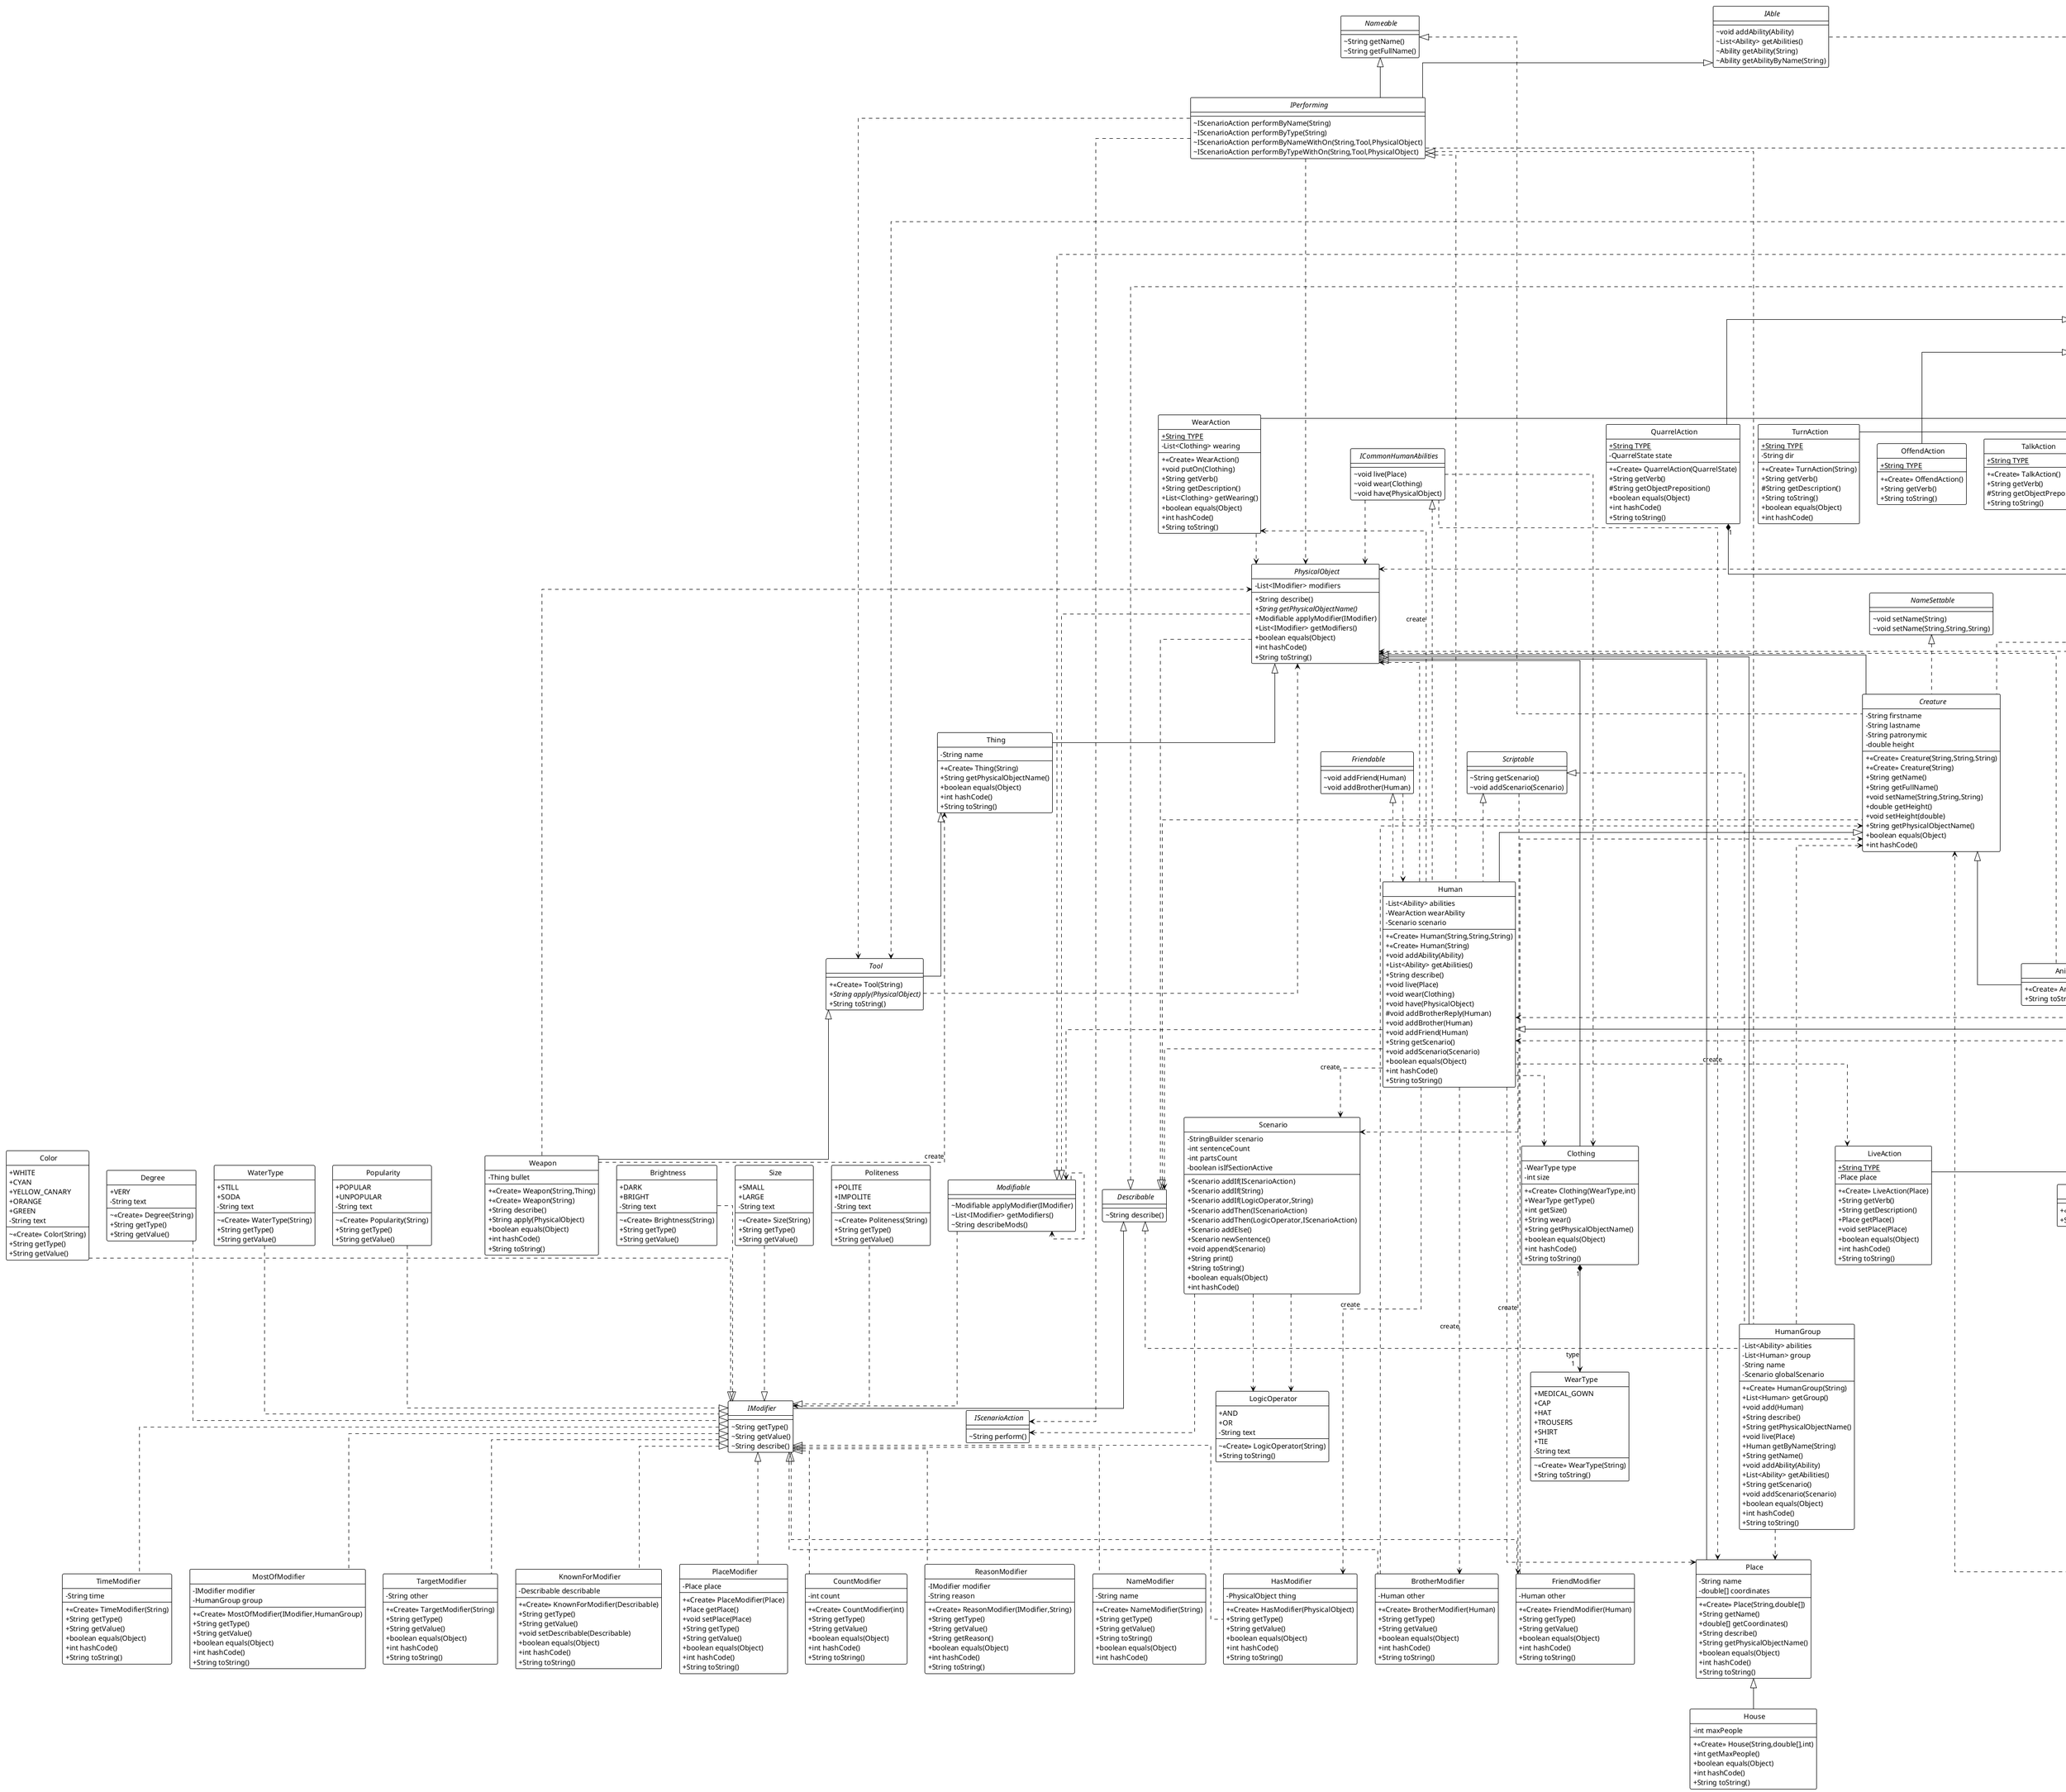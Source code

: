 @startuml

!theme plain
top to bottom direction
skinparam linetype ortho
skinparam classAttributeIconSize 0
skinparam CircledCharacterFontSize 0
skinparam CircledCharacterRadius 0


class Musician {
+ <<Create>> Musician(String,String,String)
+ <<Create>> Musician(String)
+ String getProfessionName()
+ String play()
+ String toString()
}
class PlaceModifier {
- Place place
+ <<Create>> PlaceModifier(Place)
+ Place getPlace()
+ void setPlace(Place)
+ String getType()
+ String getValue()
+ boolean equals(Object)
+ int hashCode()
+ String toString()
}
class WearAction {
+ {static} String TYPE
- List<Clothing> wearing
+ <<Create>> WearAction()
+ void putOn(Clothing)
+ String getVerb()
+ String getDescription()
+ List<Clothing> getWearing()
+ boolean equals(Object)
+ int hashCode()
+ String toString()
}
class TurnAction {
+ {static} String TYPE
- String dir
+ <<Create>> TurnAction(String)
+ String getVerb()
# String getDescription()
+ String toString()
+ boolean equals(Object)
+ int hashCode()
}
class OffendAction {
+ {static} String TYPE
+ <<Create>> OffendAction()
+ String getVerb()
+ String toString()
}
class TalkAction {
+ {static} String TYPE
+ <<Create>> TalkAction()
+ String getVerb()
# String getObjectPreposition()
+ String toString()
}
enum LogicOperator {
+  AND
+  OR
- String text
~ <<Create>> LogicOperator(String)
+ String toString()
}
class SeeAction {
+ {static} String TYPE
+ <<Create>> SeeAction()
+ String getVerb()
+ String toString()
}
abstract class Ability {
- List<IModifier> modifiers
- String abilityType
- String abilityName
# <<Create>> Ability(String,String)
# <<Create>> Ability(String)
# {abstract}String getVerb()
# String getDescription()
# String getObjectPreposition()
+ String perform()
+ String performWithOn(Tool,PhysicalObject)
+ String describe()
+ Modifiable applyModifier(IModifier)
+ List<IModifier> getModifiers()
+ String getAbilityType()
+ String getAbilityName()
+ void setAbilityName(String)
+ boolean equals(Object)
+ int hashCode()
}
class CountModifier {
- int count
+ <<Create>> CountModifier(int)
+ String getType()
+ String getValue()
+ boolean equals(Object)
+ int hashCode()
+ String toString()
}
class BrotherModifier {
- Human other
+ <<Create>> BrotherModifier(Human)
+ String getType()
+ String getValue()
+ boolean equals(Object)
+ int hashCode()
+ String toString()
}
enum Illness {
+  SOME_ILLNESS
+  ANY
- String commonName
~ <<Create>> Illness(String)
~ <<Create>> Illness()
+ String toString()
}
class Artist {
+ <<Create>> Artist(String,String,String)
+ <<Create>> Artist(String)
+ String getProfessionName()
+ String draw()
+ String toString()
}
class Thing {
- String name
+ <<Create>> Thing(String)
+ String getPhysicalObjectName()
+ boolean equals(Object)
+ int hashCode()
+ String toString()
}
enum Color {
+  WHITE
+  CYAN
+  YELLOW_CANARY
+  ORANGE
+  GREEN
- String text
~ <<Create>> Color(String)
+ String getType()
+ String getValue()
}
class SongAction {
+ {static} String TYPE
+ <<Create>> SongAction()
+ String getVerb()
+ String toString()
}
interface Professionable {
~ Ability getProfessionalAbility()
}
interface Scriptable {
~ String getScenario()
~ void addScenario(Scenario)
}
class ReasonModifier {
- IModifier modifier
- String reason
+ <<Create>> ReasonModifier(IModifier,String)
+ String getType()
+ String getValue()
+ String getReason()
+ boolean equals(Object)
+ int hashCode()
+ String toString()
}
class FriendModifier {
- Human other
+ <<Create>> FriendModifier(Human)
+ String getType()
+ String getValue()
+ boolean equals(Object)
+ int hashCode()
+ String toString()
}
class Hunter {
- Weapon mainWeapon
+ <<Create>> Hunter(String,String,String,Weapon)
+ <<Create>> Hunter(String,Weapon)
+ String goHunt(PhysicalObject)
+ String getProfessionName()
+ boolean equals(Object)
+ int hashCode()
+ String toString()
}
class NameModifier {
- String name
+ <<Create>> NameModifier(String)
+ String getType()
+ String getValue()
+ String toString()
+ boolean equals(Object)
+ int hashCode()
}
class ThinkAction {
+ {static} String TYPE
- String text
+ <<Create>> ThinkAction(String)
+ String getVerb()
# String getDescription()
+ boolean equals(Object)
+ int hashCode()
+ String toString()
}
class HuntAction {
+ {static} String TYPE
+ <<Create>> HuntAction()
+ String getVerb()
# String getObjectPreposition()
+ String toString()
}
class Doctor {
+ <<Create>> Doctor(String,String,String)
+ <<Create>> Doctor(String)
+ String getProfessionName()
+ String toString()
}
class Human {
- List<Ability> abilities
- WearAction wearAbility
- Scenario scenario
+ <<Create>> Human(String,String,String)
+ <<Create>> Human(String)
+ void addAbility(Ability)
+ List<Ability> getAbilities()
+ String describe()
+ void live(Place)
+ void wear(Clothing)
+ void have(PhysicalObject)
# void addBrotherReply(Human)
+ void addBrother(Human)
+ void addFriend(Human)
+ String getScenario()
+ void addScenario(Scenario)
+ boolean equals(Object)
+ int hashCode()
+ String toString()
}
interface Describable {
~ String describe()
}
class House {
- int maxPeople
+ <<Create>> House(String,double[],int)
+ int getMaxPeople()
+ boolean equals(Object)
+ int hashCode()
+ String toString()
}
class Helper {
+ <<Create>> Helper(String,String,String)
+ <<Create>> Helper(String)
+ void setMaster(Human)
+ String getProfessionName()
+ String toString()
}
interface Modifiable {
~ Modifiable applyModifier(IModifier)
~ List<IModifier> getModifiers()
~ String describeMods()
}
class TimeModifier {
- String time
+ <<Create>> TimeModifier(String)
+ String getType()
+ String getValue()
+ boolean equals(Object)
+ int hashCode()
+ String toString()
}
class Place {
- String name
- double[] coordinates
+ <<Create>> Place(String,double[])
+ String getName()
+ double[] getCoordinates()
+ String describe()
+ String getPhysicalObjectName()
+ boolean equals(Object)
+ int hashCode()
+ String toString()
}
class Clothing {
- WearType type
- int size
+ <<Create>> Clothing(WearType,int)
+ WearType getType()
+ int getSize()
+ String wear()
+ String getPhysicalObjectName()
+ boolean equals(Object)
+ int hashCode()
+ String toString()
}
enum Degree {
+  VERY
- String text
~ <<Create>> Degree(String)
+ String getType()
+ String getValue()
}
class SayAction {
+ {static} String TYPE
- String text
+ <<Create>> SayAction(String)
+ String getVerb()
# String getDescription()
+ boolean equals(Object)
+ int hashCode()
+ String toString()
}
interface IModifier {
~ String getType()
~ String getValue()
~ String describe()
}
class DrawAction {
+ {static} String TYPE
+ <<Create>> DrawAction()
+ String getVerb()
+ String toString()
}
class CureAction {
+ {static} String TYPE
- List<Illness> cureFrom
+ <<Create>> CureAction()
+ void addCuredIllness(Illness)
+ String getVerb()
+ String getDescription()
+ boolean equals(Object)
+ int hashCode()
+ String toString()
}
enum QuarrelState {
+  NORMAL
+  IN_QUARREL
}
class LikeAction {
+ {static} String TYPE
- Describable describable
- boolean isLike
+ <<Create>> LikeAction(Describable)
+ <<Create>> LikeAction(Describable,boolean)
+ String getVerb()
+ String getDescription()
+ boolean equals(Object)
+ int hashCode()
+ String toString()
}
interface IPerforming {
~ IScenarioAction performByName(String)
~ IScenarioAction performByType(String)
~ IScenarioAction performByNameWithOn(String,Tool,PhysicalObject)
~ IScenarioAction performByTypeWithOn(String,Tool,PhysicalObject)
}
enum WaterType {
+  STILL
+  SODA
- String text
~ <<Create>> WaterType(String)
+ String getType()
+ String getValue()
}
interface IScenarioAction {
~ String perform()
}
interface Nameable {
~ String getName()
~ String getFullName()
}
interface NameSettable {
~ void setName(String)
~ void setName(String,String,String)
}
class HideAction {
+ {static} String TYPE
- Place place
+ <<Create>> HideAction(Place)
+ String getVerb()
+ String getDescription()
+ boolean equals(Object)
+ int hashCode()
+ String toString()
}
enum Popularity {
+  POPULAR
+  UNPOPULAR
- String text
~ <<Create>> Popularity(String)
+ String getType()
+ String getValue()
}
class MostOfModifier {
- IModifier modifier
- HumanGroup group
+ <<Create>> MostOfModifier(IModifier,HumanGroup)
+ String getType()
+ String getValue()
+ boolean equals(Object)
+ int hashCode()
+ String toString()
}
class LookLikeAction {
+ {static} String TYPE
+ <<Create>> LookLikeAction()
+ String getVerb()
# String getObjectPreposition()
+ String toString()
}
abstract class PhysicalObject {
- List<IModifier> modifiers
+ String describe()
+ {abstract}String getPhysicalObjectName()
+ Modifiable applyModifier(IModifier)
+ List<IModifier> getModifiers()
+ boolean equals(Object)
+ int hashCode()
+ String toString()
}
enum Brightness {
+  DARK
+  BRIGHT
- String text
~ <<Create>> Brightness(String)
+ String getType()
+ String getValue()
}
enum WearType {
+  MEDICAL_GOWN
+  CAP
+  HAT
+  TROUSERS
+  SHIRT
+  TIE
- String text
~ <<Create>> WearType(String)
+ String toString()
}
class HasModifier {
- PhysicalObject thing
+ <<Create>> HasModifier(PhysicalObject)
+ String getType()
+ String getValue()
+ boolean equals(Object)
+ int hashCode()
+ String toString()
}
class Dog {
+ <<Create>> Dog(String)
+ String toString()
}
class Weapon {
- Thing bullet
+ <<Create>> Weapon(String,Thing)
+ <<Create>> Weapon(String)
+ String describe()
+ String apply(PhysicalObject)
+ boolean equals(Object)
+ int hashCode()
+ String toString()
}
interface ICommonHumanAbilities {
~ void live(Place)
~ void wear(Clothing)
~ void have(PhysicalObject)
}
enum Size {
+  SMALL
+  LARGE
- String text
~ <<Create>> Size(String)
+ String getType()
+ String getValue()
}
abstract class Creature {
- String firstname
- String lastname
- String patronymic
- double height
+ <<Create>> Creature(String,String,String)
+ <<Create>> Creature(String)
+ String getName()
+ String getFullName()
+ void setName(String,String,String)
+ double getHeight()
+ void setHeight(double)
+ String getPhysicalObjectName()
+ boolean equals(Object)
+ int hashCode()
}
class Scenario {
- StringBuilder scenario
- int sentenceCount
- int partsCount
- boolean isIfSectionActive
+ Scenario addIf(IScenarioAction)
+ Scenario addIf(String)
+ Scenario addIf(LogicOperator,String)
+ Scenario addThen(IScenarioAction)
+ Scenario addThen(LogicOperator,IScenarioAction)
+ Scenario addElse()
+ Scenario newSentence()
+ void append(Scenario)
+ String print()
+ String toString()
+ boolean equals(Object)
+ int hashCode()
}
class QuarrelAction {
+ {static} String TYPE
- QuarrelState state
+ <<Create>> QuarrelAction(QuarrelState)
+ String getVerb()
# String getObjectPreposition()
+ boolean equals(Object)
+ int hashCode()
+ String toString()
}
enum Politeness {
+  POLITE
+  IMPOLITE
- String text
~ <<Create>> Politeness(String)
+ String getType()
+ String getValue()
}
class HelpAction {
+ {static} String TYPE
- Human master
+ <<Create>> HelpAction()
+ Human getMaster()
+ void setMaster(Human)
+ String getVerb()
+ String getDescription()
+ boolean equals(Object)
+ int hashCode()
+ String toString()
}
class TargetModifier {
- String other
+ <<Create>> TargetModifier(String)
+ String getType()
+ String getValue()
+ boolean equals(Object)
+ int hashCode()
+ String toString()
}
class HumanGroup {
- List<Ability> abilities
- List<Human> group
- String name
- Scenario globalScenario
+ <<Create>> HumanGroup(String)
+ List<Human> getGroup()
+ void add(Human)
+ String describe()
+ String getPhysicalObjectName()
+ void live(Place)
+ Human getByName(String)
+ String getName()
+ void addAbility(Ability)
+ List<Ability> getAbilities()
+ String getScenario()
+ void addScenario(Scenario)
+ boolean equals(Object)
+ int hashCode()
+ String toString()
}
abstract class ProfessionHuman {
- Ability professionalAbility
+ <<Create>> ProfessionHuman(String,String,String,Ability)
+ <<Create>> ProfessionHuman(String,Ability)
+ Ability getProfessionalAbility()
+ String doProfession()
+ {abstract}String getProfessionName()
+ String describe()
+ boolean equals(Object)
+ int hashCode()
+ String toString()
}
enum HeightSpecies {
+  NORMAL
+  SHORT
}
interface Heightable {
~ double DISCRIMINATION_THRESHOLD
~ double getHeight()
~ void setHeight(double)
~ void setHeightSpecies()
~ HeightSpecies getHeightSpecies()
}
class DoMechanicsAction {
+ {static} String TYPE
+ <<Create>> DoMechanicsAction()
+ String getVerb()
+ String toString()
}
abstract class Tool {
+ <<Create>> Tool(String)
+ {abstract}String apply(PhysicalObject)
+ String toString()
}
class LiveAction {
+ {static} String TYPE
- Place place
+ <<Create>> LiveAction(Place)
+ String getVerb()
+ String getDescription()
+ Place getPlace()
+ void setPlace(Place)
+ boolean equals(Object)
+ int hashCode()
+ String toString()
}
interface Friendable {
~ void addFriend(Human)
~ void addBrother(Human)
}
class Animal {
+ <<Create>> Animal(String)
+ String toString()
}
class WalkAction {
+ {static} String TYPE
- Place place
+ <<Create>> WalkAction(Place)
+ String getVerb()
# String getDescription()
+ boolean equals(Object)
+ int hashCode()
+ String toString()
}
class KnownForModifier {
- Describable describable
+ <<Create>> KnownForModifier(Describable)
+ String getType()
+ String getValue()
+ void setDescribable(Describable)
+ boolean equals(Object)
+ int hashCode()
+ String toString()
}
interface IAble {
~ void addAbility(Ability)
~ List<Ability> getAbilities()
~ Ability getAbility(String)
~ Ability getAbilityByName(String)
}
class Mechanic {
+ <<Create>> Mechanic(String,String,String)
+ <<Create>> Mechanic(String)
+ String getProfessionName()
+ String toString()
}


ProfessionHuman <|-- Musician
IModifier <|.. PlaceModifier
Ability <|-- WearAction
Ability <|-- TurnAction
Ability <|-- OffendAction
Ability <|-- TalkAction
Ability <|-- SeeAction
Modifiable <|.. Ability
Describable <|.. Ability
IModifier <|.. CountModifier
IModifier <|.. BrotherModifier
ProfessionHuman <|-- Artist
PhysicalObject <|-- Thing
Ability <|-- SongAction
IModifier <|.. ReasonModifier
IModifier <|.. FriendModifier
ProfessionHuman <|-- Hunter
IModifier <|.. NameModifier
Ability <|-- ThinkAction
Ability <|-- HuntAction
ProfessionHuman <|-- Doctor
IPerforming <|.. Human
Scriptable <|.. Human
ICommonHumanAbilities <|.. Human
Friendable <|.. Human
Creature <|-- Human
Place <|-- House
ProfessionHuman <|-- Helper
IModifier <|.. TimeModifier
PhysicalObject <|-- Place
PhysicalObject <|-- Clothing
Ability <|-- SayAction
Describable <|-- IModifier
Ability <|-- DrawAction
Ability <|-- CureAction
Ability <|-- LikeAction
IAble <|-- IPerforming
Nameable <|-- IPerforming
Ability <|-- HideAction
IModifier <|.. MostOfModifier
Ability <|-- LookLikeAction
Modifiable <|.. PhysicalObject
Describable <|.. PhysicalObject
IModifier <|.. HasModifier
Animal <|-- Dog
Tool <|-- Weapon
Nameable <|.. Creature
NameSettable <|.. Creature
Heightable <|.. Creature
Describable <|.. Creature
PhysicalObject <|-- Creature
Ability <|-- QuarrelAction
Ability <|-- HelpAction
IModifier <|.. TargetModifier
Describable <|.. HumanGroup
IPerforming <|.. HumanGroup
Scriptable <|.. HumanGroup
PhysicalObject <|-- HumanGroup
Professionable <|.. ProfessionHuman
Human <|-- ProfessionHuman
Ability <|-- DoMechanicsAction
Thing <|-- Tool
Ability <|-- LiveAction
Creature <|-- Animal
Ability <|-- WalkAction
IModifier <|.. KnownForModifier
ProfessionHuman <|-- Mechanic

'Ability                ..>  Ability
Ability                ..>  PhysicalObject
Ability                ..>  Tool
Animal                 ..>  PhysicalObject
'Artist                 ..>  Artist
Artist                 ..>  DrawAction            : "«create»"
'BrotherModifier        ..>  BrotherModifier
BrotherModifier        ..>  Creature
'Clothing               ..>  Clothing
'CountModifier          ..>  CountModifier
'Creature               ..>  Creature
'CureAction             ..>  CureAction
Doctor                 ..>  CureAction            : "«create»"
'Doctor                 ..>  Doctor
FriendModifier         ..>  Creature
'FriendModifier         ..>  FriendModifier
Friendable             ..>  Human
'HasModifier            ..>  HasModifier
Heightable             ..>  HeightSpecies
'Heightable             ..>  Heightable
HelpAction             ..>  Creature
'HelpAction             ..>  HelpAction
Helper                 ..>  HelpAction            : "«create»"
'Helper                 ..>  Helper
Helper                 ..>  Human
'HideAction             ..>  HideAction
'House                  ..>  House
Human                  ..>  BrotherModifier       : "«create»"
Human                  ..>  Clothing
Human                  ..>  Describable
Human                  ..>  FriendModifier        : "«create»"
Human                  ..>  HasModifier           : "«create»"
'Human                  ..>  Human
Human                  ..>  LiveAction            : "«create»"
Human                  ..>  Modifiable
Human                  ..>  PhysicalObject
Human                  ..>  Place
Human                  ..>  Scenario              : "«create»"
Human                  ..>  WearAction            : "«create»"
HumanGroup             ..>  Creature
'HumanGroup             ..>  HumanGroup
HumanGroup             ..>  Place
Hunter                 ..>  Ability
Hunter                 ..>  Human
Hunter                 ..>  HuntAction            : "«create»"
'Hunter                 ..>  Hunter
Hunter                 ..>  PhysicalObject
IAble                  ..>  Ability
'IAble                  ..>  IAble
ICommonHumanAbilities  ..>  Clothing
ICommonHumanAbilities  ..>  PhysicalObject
ICommonHumanAbilities  ..>  Place
'IModifier              ..>  IModifier
IPerforming            ..>  Ability
IPerforming            ..>  IScenarioAction
IPerforming            ..>  PhysicalObject
IPerforming            ..>  Tool
'KnownForModifier       ..>  KnownForModifier
'LikeAction             ..>  LikeAction
'LiveAction             ..>  LiveAction
Mechanic               ..>  DoMechanicsAction     : "«create»"
'Mechanic               ..>  Mechanic
Modifiable             ..>  IModifier
Modifiable             ..>  Modifiable
'MostOfModifier         ..>  MostOfModifier
'Musician               ..>  Musician
Musician               ..>  SongAction            : "«create»"
'NameModifier           ..>  NameModifier
'NameSettable           ..>  NameSettable
'Nameable               ..>  Nameable
'PhysicalObject         ..>  PhysicalObject
'Place                  ..>  Place
'PlaceModifier          ..>  PlaceModifier
'ProfessionHuman        ..>  ProfessionHuman
Professionable         ..>  Ability
'QuarrelAction          ..>  QuarrelAction
'ReasonModifier         ..>  ReasonModifier
'SayAction              ..>  SayAction
Scenario               ..>  IScenarioAction
Scenario               ..>  LogicOperator
'Scenario               ..>  Scenario
Scriptable             ..>  Scenario
'TargetModifier         ..>  TargetModifier
'Thing                  ..>  Thing
'ThinkAction            ..>  ThinkAction
'TimeModifier           ..>  TimeModifier
Tool                   ..>  PhysicalObject
'TurnAction             ..>  TurnAction
'WalkAction             ..>  WalkAction
Weapon                 ..>  PhysicalObject
Weapon                 ..>  Thing                 : "«create»"
'Weapon                 ..>  Weapon
WearAction             ..>  PhysicalObject
'WearAction             ..>  WearAction

Brightness             ..^  IModifier
Color                  ..^  IModifier
Degree                 ..^  IModifier
CureAction            "1" *--> "cureFrom\n*" Illness
Heightable             ..>  HeightSpecies
Scenario               ..>  LogicOperator
Politeness             ..^  IModifier
Popularity             ..^  IModifier
QuarrelAction         "1" *--> "state\n1" QuarrelState
Size                   ..^  IModifier
WaterType              ..^  IModifier
Clothing              "1" *--> "type\n1" WearType


@enduml